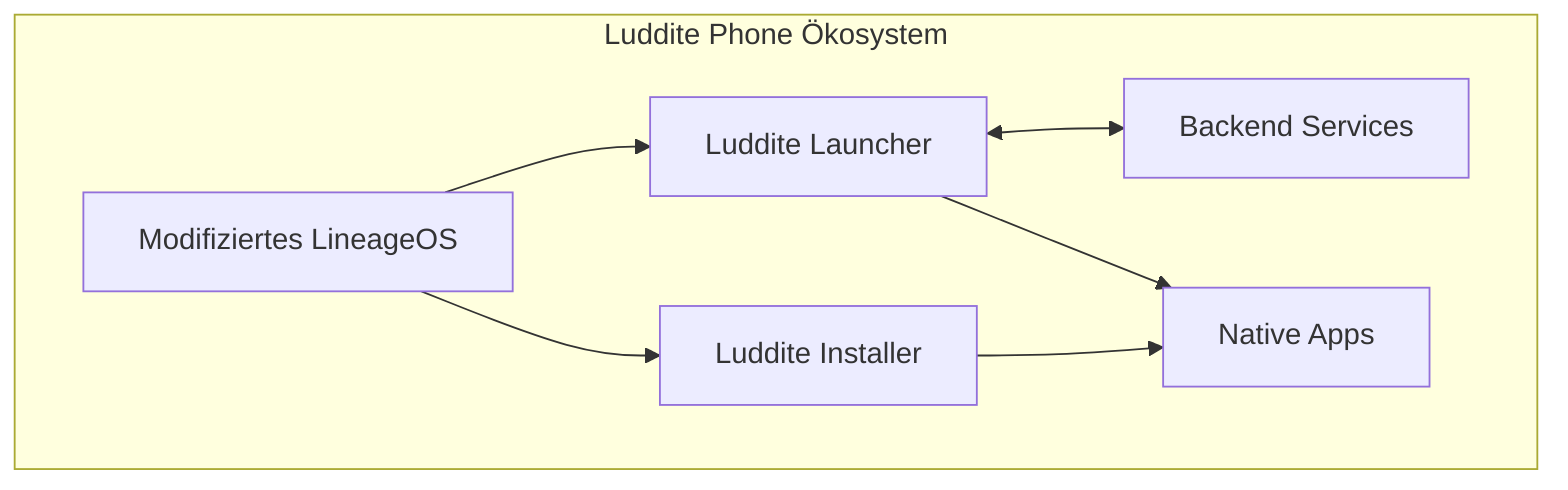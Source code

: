 graph TB
  subgraph "Luddite Phone Ökosystem"
    A[Modifiziertes LineageOS]
    B[Luddite Launcher]
    C[Luddite Installer]
    D[Backend Services]
    E[Native Apps]
  end

  A --> B
  A --> C
  B <--> D
  B --> E
  C --> E